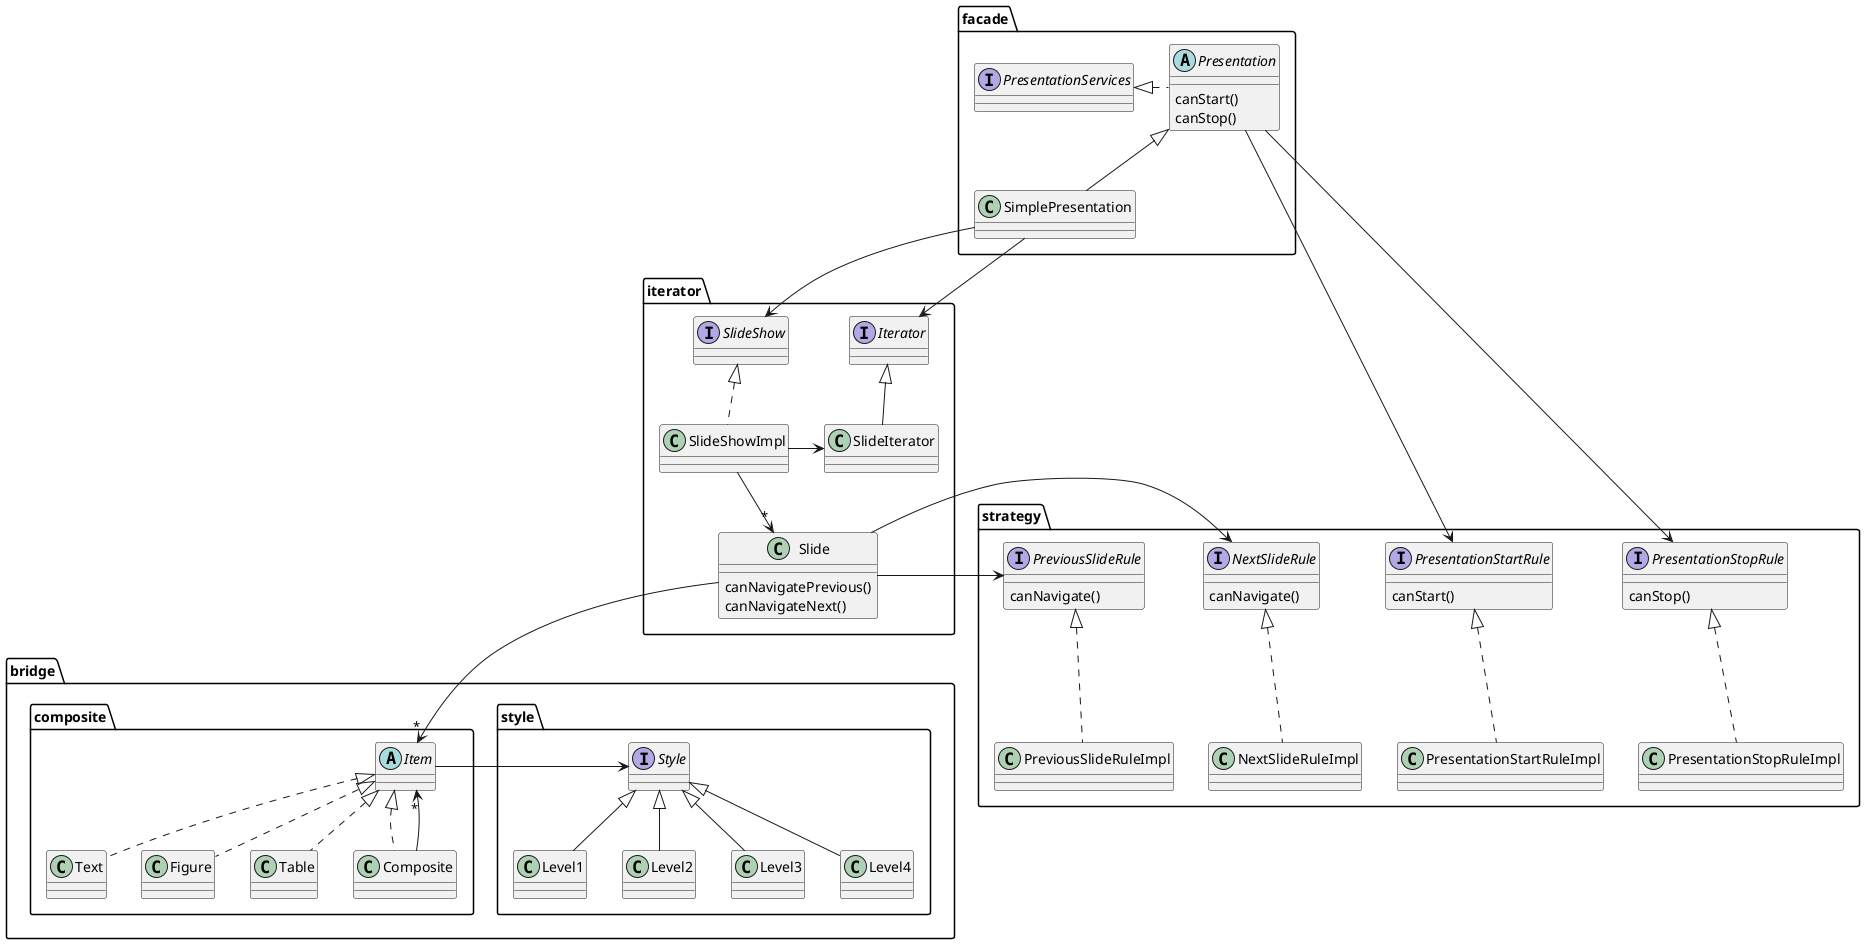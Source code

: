 @startuml

package facade {

    Interface PresentationServices
    Abstract Class Presentation
    Presentation : canStart()
    Presentation : canStop()
    Presentation .left.|> PresentationServices
    SimplePresentation -up-|> Presentation
}


package bridge {

    package style {
        Interface Style
        Level1 -up-|> Style
        Level2 -up-|> Style
        Level3 -up-|> Style
        Level4 -up-|> Style

    }

    package composite {

        Abstract Class Item

        Text .up.|> Item
        Figure .up.|> Item
        Table .up.|> Item
        Composite .up.|> Item
        Composite -up-> "*" Item

        Item -right-> Style

    }

}

package iterator {

    Interface SlideShow
    Interface Iterator

    SlideShowImpl .up.|> SlideShow
    SlideIterator -up-|> Iterator
    Slide -down-> "*" Item
    SlideShowImpl -right-> SlideIterator
    SlideShowImpl --> "*" Slide

    Slide : canNavigatePrevious()
    Slide : canNavigateNext()

}

package strategy {

    Interface PresentationStartRule
    PresentationStartRule : canStart()
    Presentation -right-> PresentationStartRule
    PresentationStartRuleImpl .up.|> PresentationStartRule

    Interface PresentationStopRule
    PresentationStopRule : canStop()
    Presentation -right-> PresentationStopRule
    PresentationStopRuleImpl .up.|> PresentationStopRule

    Interface NextSlideRule
    NextSlideRule : canNavigate()
    Slide -right-> NextSlideRule
    NextSlideRuleImpl .up.|> NextSlideRule

    Interface PreviousSlideRule
    PreviousSlideRule : canNavigate()
    Slide -right-> PreviousSlideRule
    PreviousSlideRuleImpl .up.|> PreviousSlideRule


}


SimplePresentation --> SlideShow
SimplePresentation --> Iterator

@enduml
